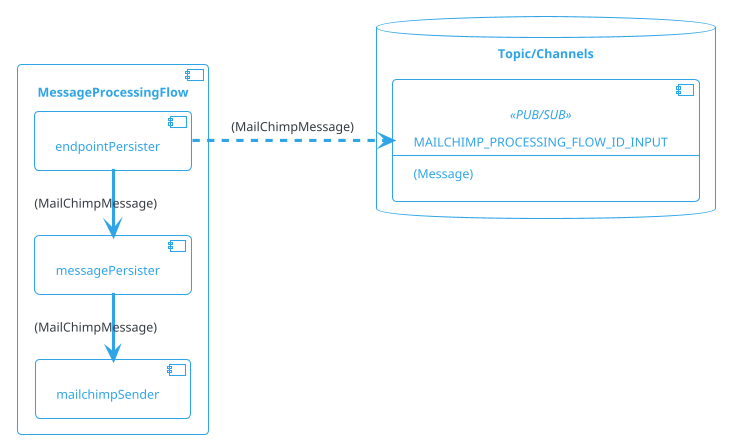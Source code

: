 @startuml

!theme cerulean-outline

left to right direction

skinparam backgroundcolor White
skinparam component {
    backgroundColor<<user defined>> LightGray
}


database "Topic/Channels" {
    component MAILCHIMP_PROCESSING_FLOW_ID_INPUT<<PUB/SUB>>[
        MAILCHIMP_PROCESSING_FLOW_ID_INPUT
        --
        (Message)
    ]

}

component "MessageProcessingFlow" {
    [endpointPersister]
    [messagePersister]
    [mailchimpSender]    

    endpointPersister -l-> messagePersister: (MailChimpMessage)
    messagePersister -l-> mailchimpSender: (MailChimpMessage)
    endpointPersister ..> MAILCHIMP_PROCESSING_FLOW_ID_INPUT : (MailChimpMessage) 

}


@enduml